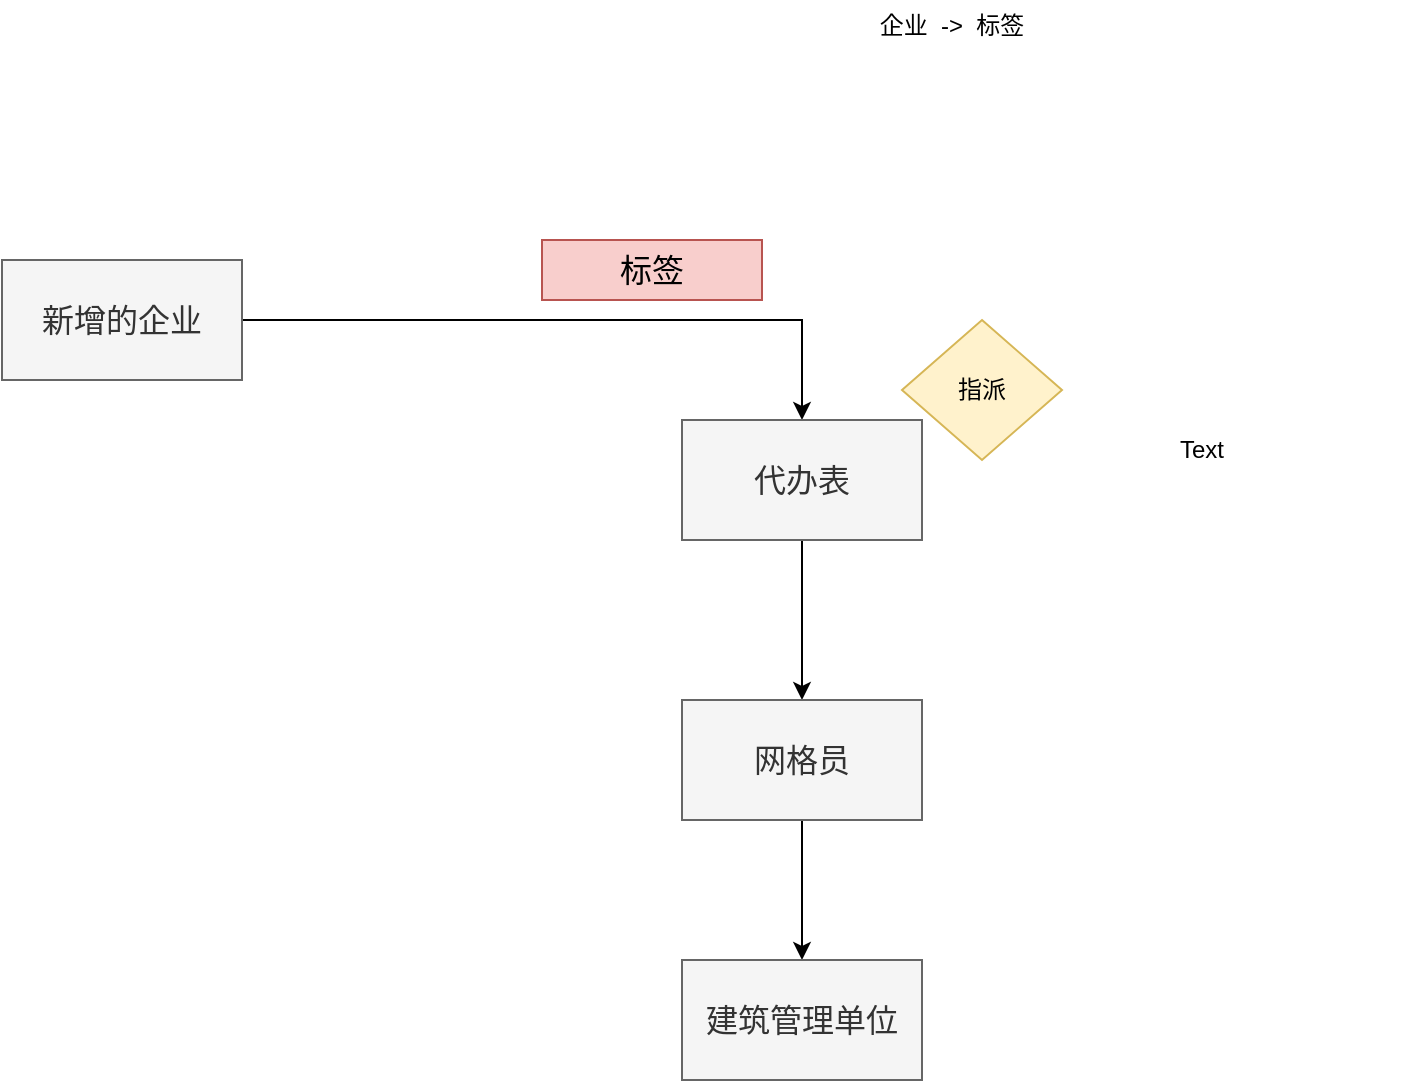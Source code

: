 <mxfile version="26.0.6">
  <diagram name="第 1 页" id="0xDIXxeDtKth8ejWLRD-">
    <mxGraphModel dx="1050" dy="1699" grid="1" gridSize="10" guides="1" tooltips="1" connect="1" arrows="1" fold="1" page="1" pageScale="1" pageWidth="827" pageHeight="1169" math="0" shadow="0">
      <root>
        <mxCell id="0" />
        <mxCell id="1" parent="0" />
        <mxCell id="_Lu4q6up2jG8TwdydIze-3" value="" style="edgeStyle=orthogonalEdgeStyle;rounded=0;orthogonalLoop=1;jettySize=auto;html=1;" parent="1" source="_Lu4q6up2jG8TwdydIze-1" target="_Lu4q6up2jG8TwdydIze-2" edge="1">
          <mxGeometry relative="1" as="geometry" />
        </mxCell>
        <mxCell id="_Lu4q6up2jG8TwdydIze-1" value="&lt;font style=&quot;font-size: 16px;&quot;&gt;新增的企业&lt;/font&gt;" style="rounded=0;whiteSpace=wrap;html=1;fillColor=#f5f5f5;fontColor=#333333;strokeColor=#666666;" parent="1" vertex="1">
          <mxGeometry x="60" y="100" width="120" height="60" as="geometry" />
        </mxCell>
        <mxCell id="_Lu4q6up2jG8TwdydIze-7" style="edgeStyle=orthogonalEdgeStyle;rounded=0;orthogonalLoop=1;jettySize=auto;html=1;" parent="1" source="_Lu4q6up2jG8TwdydIze-2" target="_Lu4q6up2jG8TwdydIze-5" edge="1">
          <mxGeometry relative="1" as="geometry" />
        </mxCell>
        <mxCell id="_Lu4q6up2jG8TwdydIze-2" value="&lt;font style=&quot;font-size: 16px;&quot;&gt;代办表&lt;/font&gt;" style="rounded=0;whiteSpace=wrap;html=1;fillColor=#f5f5f5;strokeColor=#666666;fontColor=#333333;" parent="1" vertex="1">
          <mxGeometry x="400" y="180" width="120" height="60" as="geometry" />
        </mxCell>
        <mxCell id="_Lu4q6up2jG8TwdydIze-4" value="&lt;font style=&quot;font-size: 16px;&quot;&gt;标签&lt;/font&gt;" style="text;html=1;align=center;verticalAlign=middle;whiteSpace=wrap;rounded=0;fillColor=#f8cecc;strokeColor=#b85450;" parent="1" vertex="1">
          <mxGeometry x="330" y="90" width="110" height="30" as="geometry" />
        </mxCell>
        <mxCell id="_Lu4q6up2jG8TwdydIze-8" style="edgeStyle=orthogonalEdgeStyle;rounded=0;orthogonalLoop=1;jettySize=auto;html=1;entryX=0.5;entryY=0;entryDx=0;entryDy=0;" parent="1" source="_Lu4q6up2jG8TwdydIze-5" target="_Lu4q6up2jG8TwdydIze-6" edge="1">
          <mxGeometry relative="1" as="geometry" />
        </mxCell>
        <mxCell id="_Lu4q6up2jG8TwdydIze-5" value="&lt;font style=&quot;font-size: 16px;&quot;&gt;网格员&lt;/font&gt;" style="rounded=0;whiteSpace=wrap;html=1;fillColor=#f5f5f5;fontColor=#333333;strokeColor=#666666;" parent="1" vertex="1">
          <mxGeometry x="400" y="320" width="120" height="60" as="geometry" />
        </mxCell>
        <mxCell id="_Lu4q6up2jG8TwdydIze-6" value="&lt;font style=&quot;font-size: 16px;&quot;&gt;建筑管理单位&lt;/font&gt;" style="rounded=0;whiteSpace=wrap;html=1;fillColor=#f5f5f5;fontColor=#333333;strokeColor=#666666;" parent="1" vertex="1">
          <mxGeometry x="400" y="450" width="120" height="60" as="geometry" />
        </mxCell>
        <mxCell id="_Lu4q6up2jG8TwdydIze-9" value="Text" style="text;html=1;align=center;verticalAlign=middle;whiteSpace=wrap;rounded=0;" parent="1" vertex="1">
          <mxGeometry x="550" y="140" width="220" height="110" as="geometry" />
        </mxCell>
        <mxCell id="_Lu4q6up2jG8TwdydIze-10" value="企业&amp;nbsp; -&amp;gt;&amp;nbsp; 标签&lt;br&gt;&lt;div&gt;&lt;br&gt;&lt;/div&gt;" style="text;html=1;align=center;verticalAlign=middle;whiteSpace=wrap;rounded=0;" parent="1" vertex="1">
          <mxGeometry x="470" y="-30" width="130" height="40" as="geometry" />
        </mxCell>
        <mxCell id="F_nd697iPphkFdibkbwS-1" value="指派" style="rhombus;whiteSpace=wrap;html=1;fillColor=#fff2cc;strokeColor=#d6b656;" vertex="1" parent="1">
          <mxGeometry x="510" y="130" width="80" height="70" as="geometry" />
        </mxCell>
      </root>
    </mxGraphModel>
  </diagram>
</mxfile>
